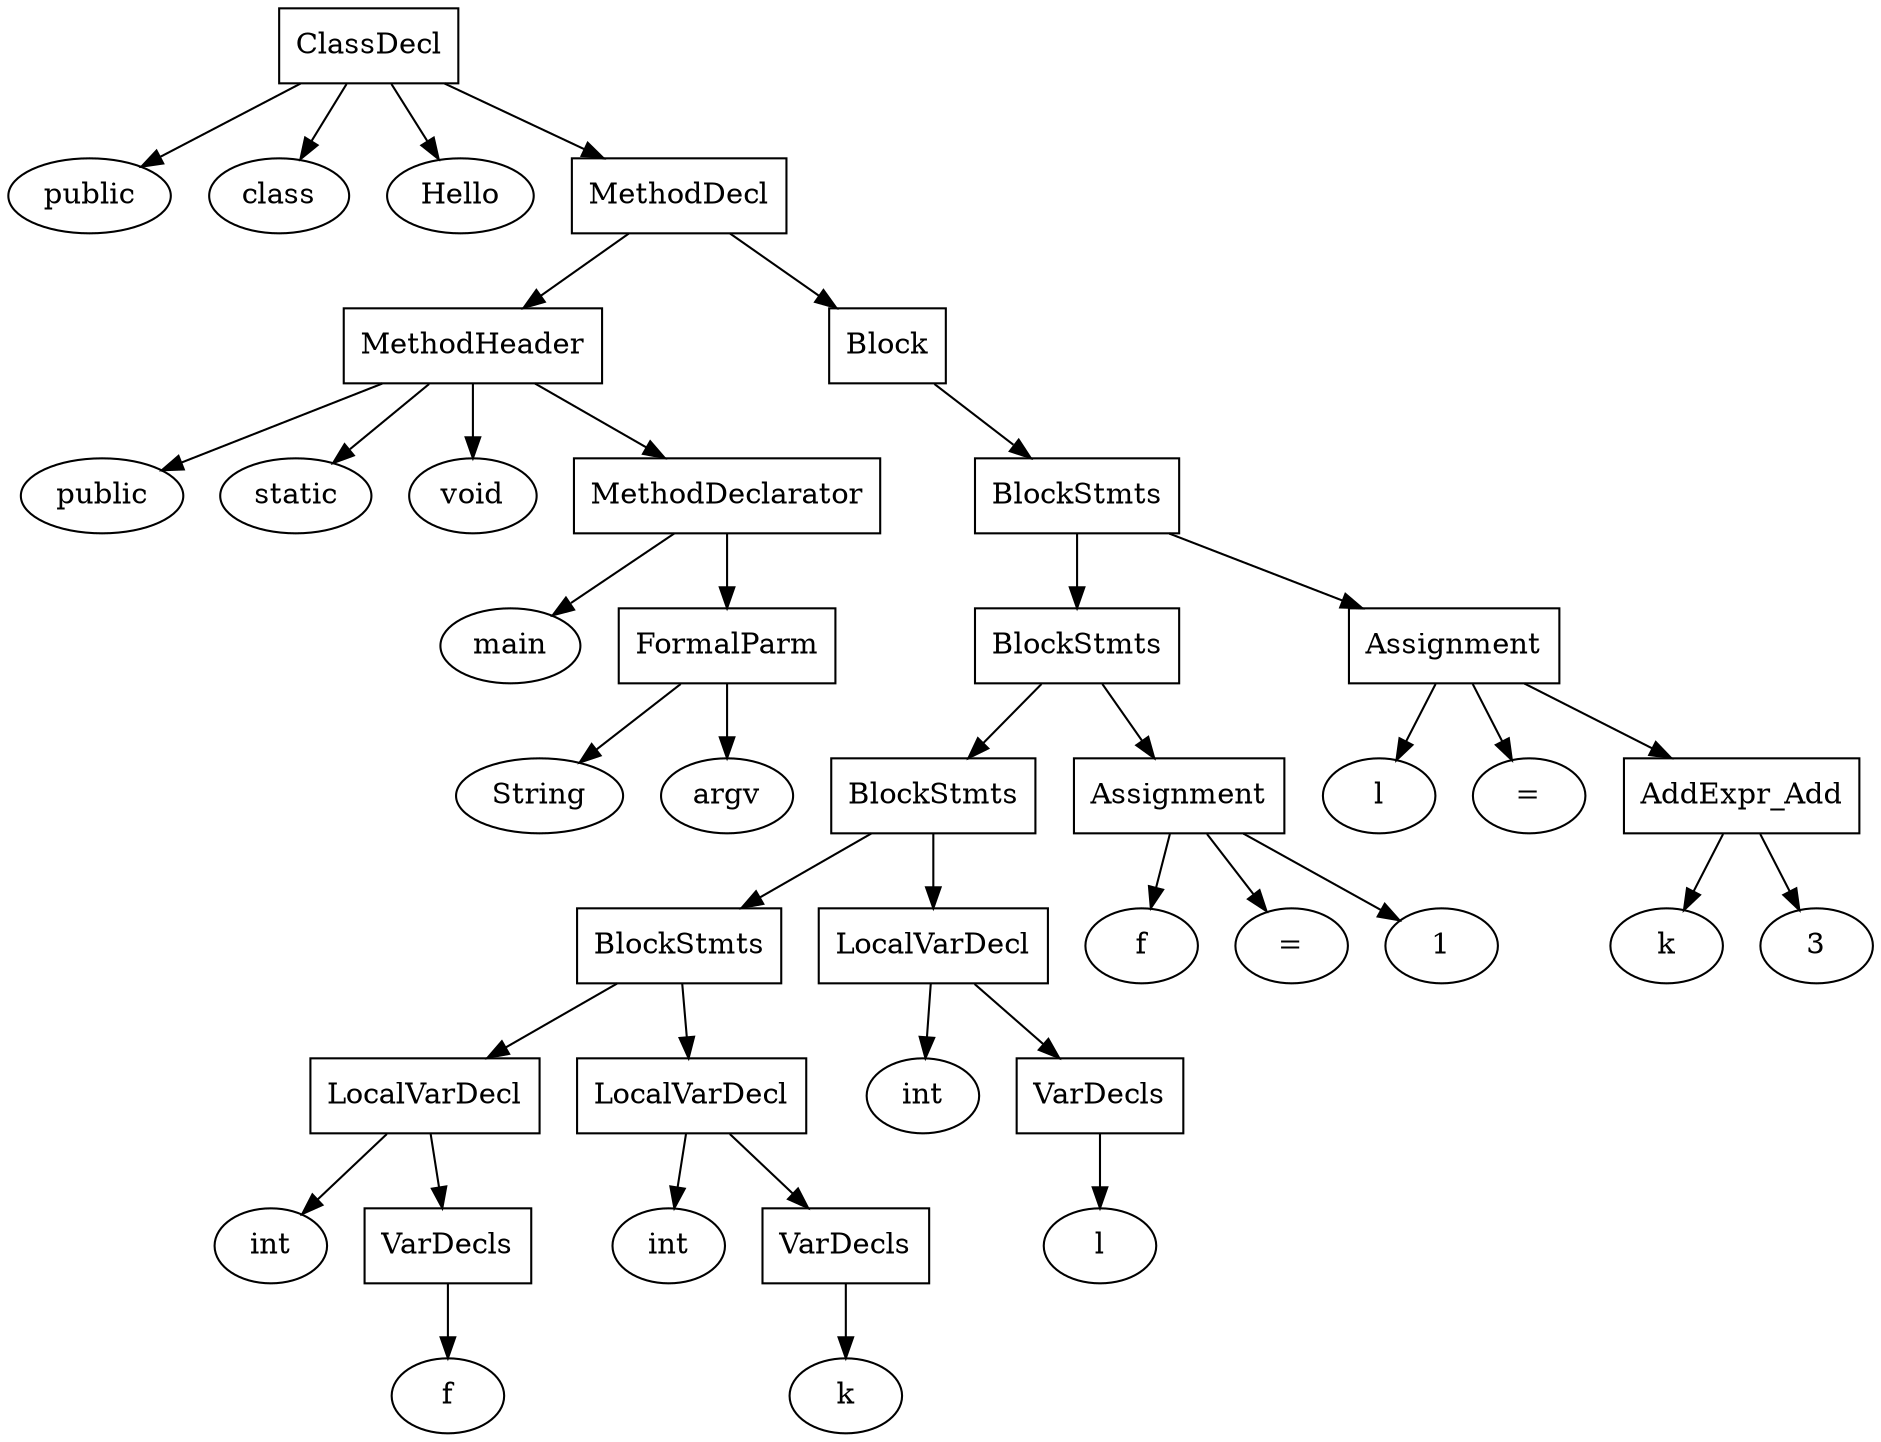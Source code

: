 digraph {
	54 [shape = rectangle, label="ClassDecl"]
	55 [label="public"]
	56 [label="class"]
	57 [label="Hello"]
	58 [shape = rectangle, label="MethodDecl"]
	52 [shape = rectangle, label="MethodHeader"]
	7 [label="public"]
	8 [label="static"]
	9 [label="void"]
	10 [shape = rectangle, label="MethodDeclarator"]
	4 [label="main"]
	5 [shape = rectangle, label="FormalParm"]
	1 [label="String"]
	2 [label="argv"]
	5 -> { 1 2 }
	10 -> { 4 5 }
	52 -> { 7 8 9 10 }
	53 [shape = rectangle, label="Block"]
	50 [shape = rectangle, label="BlockStmts"]
	47 [shape = rectangle, label="BlockStmts"]
	37 [shape = rectangle, label="BlockStmts"]
	30 [shape = rectangle, label="BlockStmts"]
	22 [shape = rectangle, label="LocalVarDecl"]
	14 [label="int"]
	15 [shape = rectangle, label="VarDecls"]
	12 [label="f"]
	15 -> { 12 }
	22 -> { 14 15 }
	23 [shape = rectangle, label="LocalVarDecl"]
	19 [label="int"]
	20 [shape = rectangle, label="VarDecls"]
	17 [label="k"]
	20 -> { 17 }
	23 -> { 19 20 }
	30 -> { 22 23 }
	31 [shape = rectangle, label="LocalVarDecl"]
	27 [label="int"]
	28 [shape = rectangle, label="VarDecls"]
	25 [label="l"]
	28 -> { 25 }
	31 -> { 27 28 }
	37 -> { 30 31 }
	38 [shape = rectangle, label="Assignment"]
	33 [label="f"]
	34 [label="="]
	35 [label="1"]
	38 -> { 33 34 35 }
	47 -> { 37 38 }
	48 [shape = rectangle, label="Assignment"]
	43 [label="l"]
	44 [label="="]
	45 [shape = rectangle, label="AddExpr_Add"]
	40 [label="k"]
	41 [label="3"]
	45 -> { 40 41 }
	48 -> { 43 44 45 }
	50 -> { 47 48 }
	53 -> { 50 }
	58 -> { 52 53 }
	54 -> { 55 56 57 58 }
}